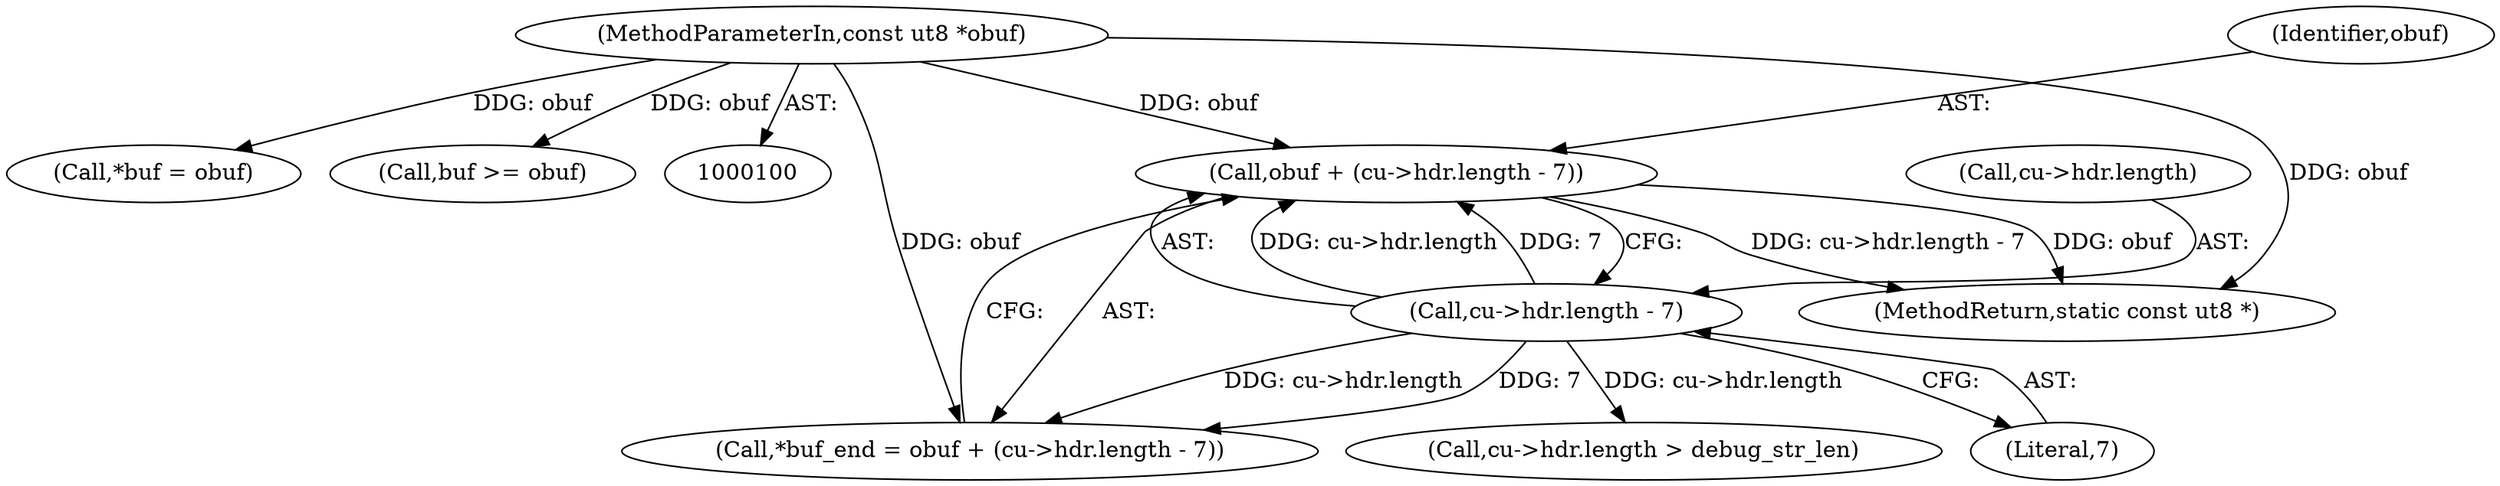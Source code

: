 digraph "0_radare2_bd1bab05083d80464fea854bf4b5c49aaf1b8401@pointer" {
"1000116" [label="(Call,obuf + (cu->hdr.length - 7))"];
"1000102" [label="(MethodParameterIn,const ut8 *obuf)"];
"1000118" [label="(Call,cu->hdr.length - 7)"];
"1000116" [label="(Call,obuf + (cu->hdr.length - 7))"];
"1000110" [label="(Call,*buf = obuf)"];
"1000128" [label="(Call,cu->hdr.length > debug_str_len)"];
"1000119" [label="(Call,cu->hdr.length)"];
"1000117" [label="(Identifier,obuf)"];
"1000124" [label="(Literal,7)"];
"1000102" [label="(MethodParameterIn,const ut8 *obuf)"];
"1000455" [label="(MethodReturn,static const ut8 *)"];
"1000118" [label="(Call,cu->hdr.length - 7)"];
"1000145" [label="(Call,buf >= obuf)"];
"1000114" [label="(Call,*buf_end = obuf + (cu->hdr.length - 7))"];
"1000116" -> "1000114"  [label="AST: "];
"1000116" -> "1000118"  [label="CFG: "];
"1000117" -> "1000116"  [label="AST: "];
"1000118" -> "1000116"  [label="AST: "];
"1000114" -> "1000116"  [label="CFG: "];
"1000116" -> "1000455"  [label="DDG: obuf"];
"1000116" -> "1000455"  [label="DDG: cu->hdr.length - 7"];
"1000102" -> "1000116"  [label="DDG: obuf"];
"1000118" -> "1000116"  [label="DDG: cu->hdr.length"];
"1000118" -> "1000116"  [label="DDG: 7"];
"1000102" -> "1000100"  [label="AST: "];
"1000102" -> "1000455"  [label="DDG: obuf"];
"1000102" -> "1000110"  [label="DDG: obuf"];
"1000102" -> "1000114"  [label="DDG: obuf"];
"1000102" -> "1000145"  [label="DDG: obuf"];
"1000118" -> "1000124"  [label="CFG: "];
"1000119" -> "1000118"  [label="AST: "];
"1000124" -> "1000118"  [label="AST: "];
"1000118" -> "1000114"  [label="DDG: cu->hdr.length"];
"1000118" -> "1000114"  [label="DDG: 7"];
"1000118" -> "1000128"  [label="DDG: cu->hdr.length"];
}
